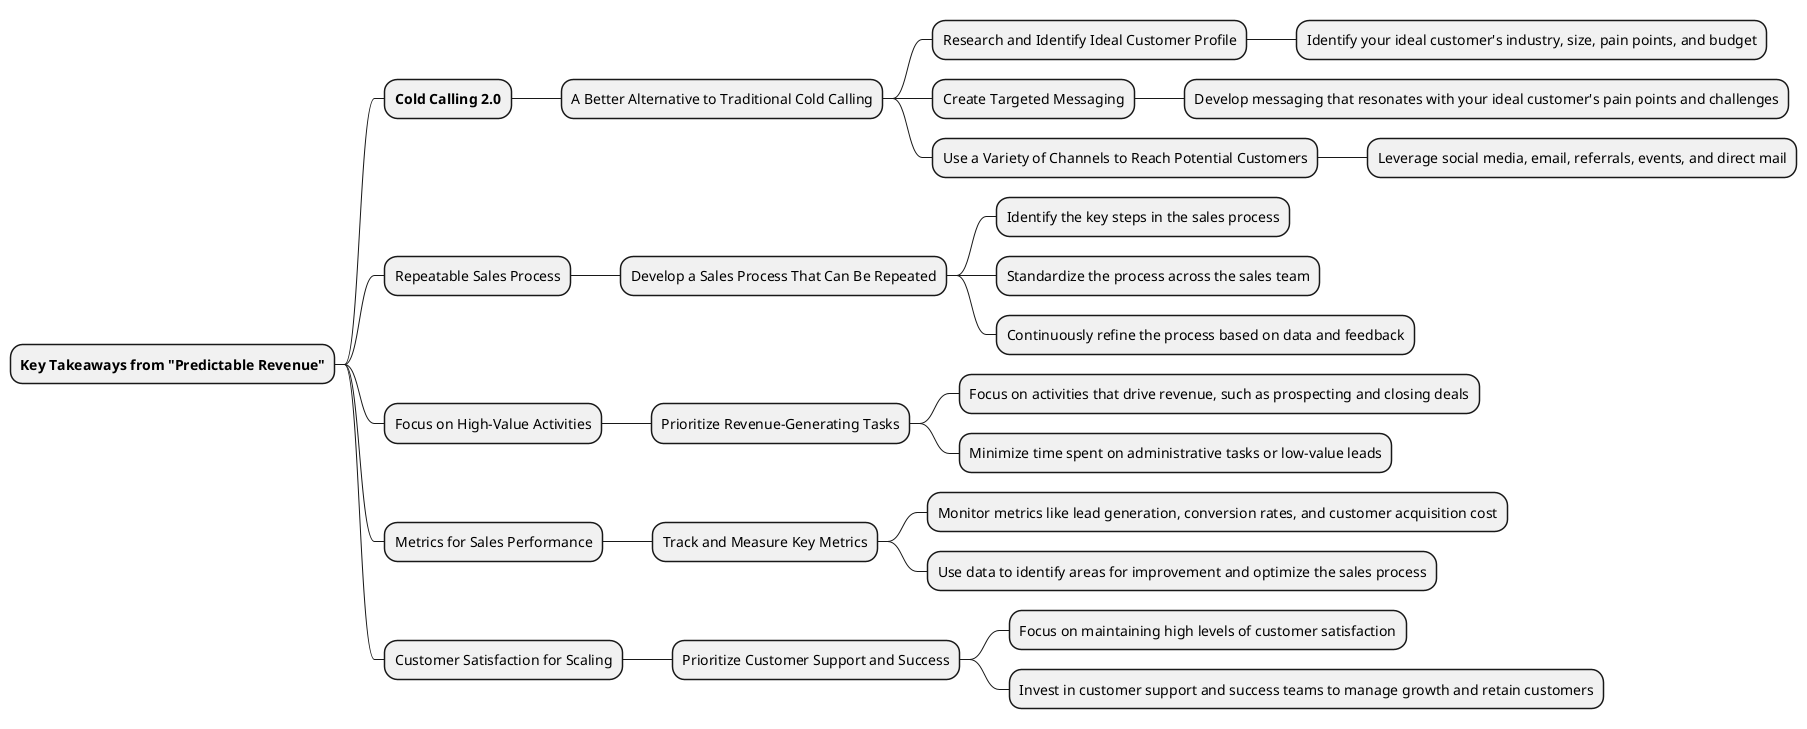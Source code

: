 @startmindmap

* **Key Takeaways from "Predictable Revenue"**

** **Cold Calling 2.0**
*** A Better Alternative to Traditional Cold Calling
**** Research and Identify Ideal Customer Profile
***** Identify your ideal customer's industry, size, pain points, and budget
**** Create Targeted Messaging
***** Develop messaging that resonates with your ideal customer's pain points and challenges
**** Use a Variety of Channels to Reach Potential Customers
***** Leverage social media, email, referrals, events, and direct mail

** Repeatable Sales Process
*** Develop a Sales Process That Can Be Repeated
**** Identify the key steps in the sales process
**** Standardize the process across the sales team
**** Continuously refine the process based on data and feedback

** Focus on High-Value Activities
*** Prioritize Revenue-Generating Tasks
**** Focus on activities that drive revenue, such as prospecting and closing deals
**** Minimize time spent on administrative tasks or low-value leads

** Metrics for Sales Performance
*** Track and Measure Key Metrics
**** Monitor metrics like lead generation, conversion rates, and customer acquisition cost
**** Use data to identify areas for improvement and optimize the sales process

** Customer Satisfaction for Scaling
*** Prioritize Customer Support and Success
**** Focus on maintaining high levels of customer satisfaction
**** Invest in customer support and success teams to manage growth and retain customers

@endmindmap
